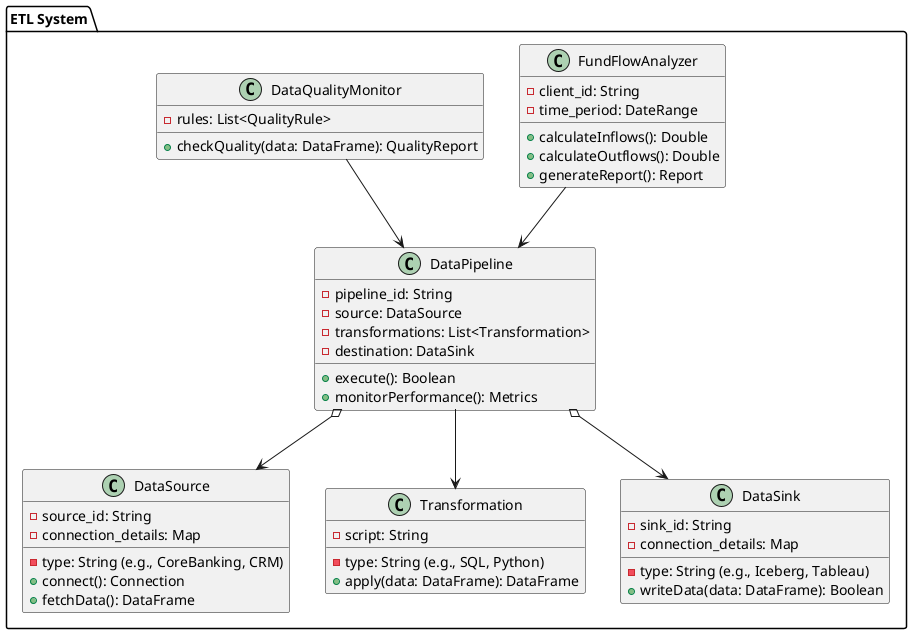 @startuml bank_etl
package "ETL System" {
  class DataSource {
    -source_id: String
    -type: String (e.g., CoreBanking, CRM)
    -connection_details: Map
    +connect(): Connection
    +fetchData(): DataFrame
  }

  class DataPipeline {
    -pipeline_id: String
    -source: DataSource
    -transformations: List<Transformation>
    -destination: DataSink
    +execute(): Boolean
    +monitorPerformance(): Metrics
  }

  class Transformation {
    -type: String (e.g., SQL, Python)
    -script: String
    +apply(data: DataFrame): DataFrame
  }

  class DataSink {
    -sink_id: String
    -type: String (e.g., Iceberg, Tableau)
    -connection_details: Map
    +writeData(data: DataFrame): Boolean
  }

  class FundFlowAnalyzer {
    -client_id: String
    -time_period: DateRange
    +calculateInflows(): Double
    +calculateOutflows(): Double
    +generateReport(): Report
  }

  class DataQualityMonitor {
    -rules: List<QualityRule>
    +checkQuality(data: DataFrame): QualityReport
  }

  DataPipeline o--> DataSource
  DataPipeline o--> DataSink
  DataPipeline --> Transformation
  FundFlowAnalyzer --> DataPipeline
  DataQualityMonitor --> DataPipeline
}
@enduml

@startuml
actor 分析师
participant Airflow
participant 数据管道
participant 数据源
participant 转换
participant 数据接收器
participant 资金流向分析器
participant 数据质量监控器

分析师 -> Airflow: 调度 ETL 任务
Airflow -> 数据管道: 触发管道
数据管道 -> 数据源: 获取数据
数据源 --> 数据管道: 返回数据框架
数据管道 -> 数据质量监控器: 检查数据质量
数据质量监控器 --> 数据管道: 返回质量报告
数据管道 -> 转换: 应用转换
转换 --> 数据管道: 返回转换后的数据框架
数据管道 -> 资金流向分析器: 分析资金流向
资金流向分析器 --> 数据管道: 返回流入/流出数据
数据管道 -> 数据接收器: 写入 Iceberg
数据管道 -> 数据接收器: 写入 Tableau
数据接收器 --> 数据管道: 确认写入
数据管道 --> Airflow: 报告完成
Airflow --> 分析师: 通知完成

@enduml


@startuml
skinparam linetype ortho

package "数据源" {
    [核心银行系统] --> [Kafka]
    [CRM 系统] --> [Kafka]
    [外部数据源] --> [Kafka]
}

package "数据摄取" {
    [Kafka] --> [Spark Streaming]
}

package "数据处理" {
    [Spark Streaming] --> [Hadoop HDFS]
    [Hadoop HDFS] --> [Spark Batch]
    [Spark Batch] --> [Apache Iceberg]
    [Spark Batch] --> [数据质量监控器]
}

package "数据存储" {
    [Apache Iceberg] --> [Hive]
    [Apache Iceberg] --> [Trino]
}

package "调度" {
    [Airflow] --> [Spark Batch]
    [Airflow] --> [数据质量监控器]
}

package "可视化" {
    [Trino] --> [Tableau]
}

package "分析" {
    [资金流向分析器] --> [Apache Iceberg]
    [资金流向分析器] --> [Tableau]
}

[分析师] --> [Tableau]
[分析师] --> [Airflow]
@enduml


